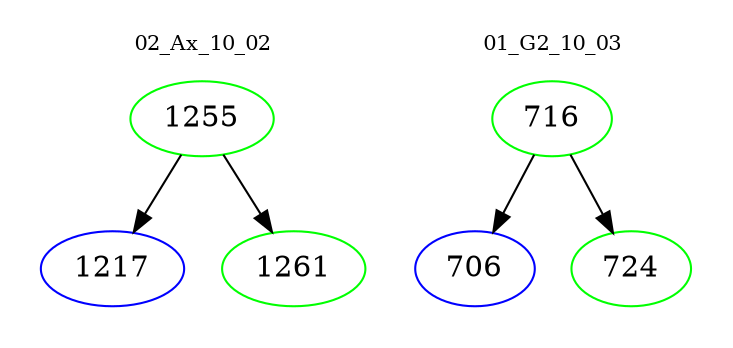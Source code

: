 digraph{
subgraph cluster_0 {
color = white
label = "02_Ax_10_02";
fontsize=10;
T0_1255 [label="1255", color="green"]
T0_1255 -> T0_1217 [color="black"]
T0_1217 [label="1217", color="blue"]
T0_1255 -> T0_1261 [color="black"]
T0_1261 [label="1261", color="green"]
}
subgraph cluster_1 {
color = white
label = "01_G2_10_03";
fontsize=10;
T1_716 [label="716", color="green"]
T1_716 -> T1_706 [color="black"]
T1_706 [label="706", color="blue"]
T1_716 -> T1_724 [color="black"]
T1_724 [label="724", color="green"]
}
}

